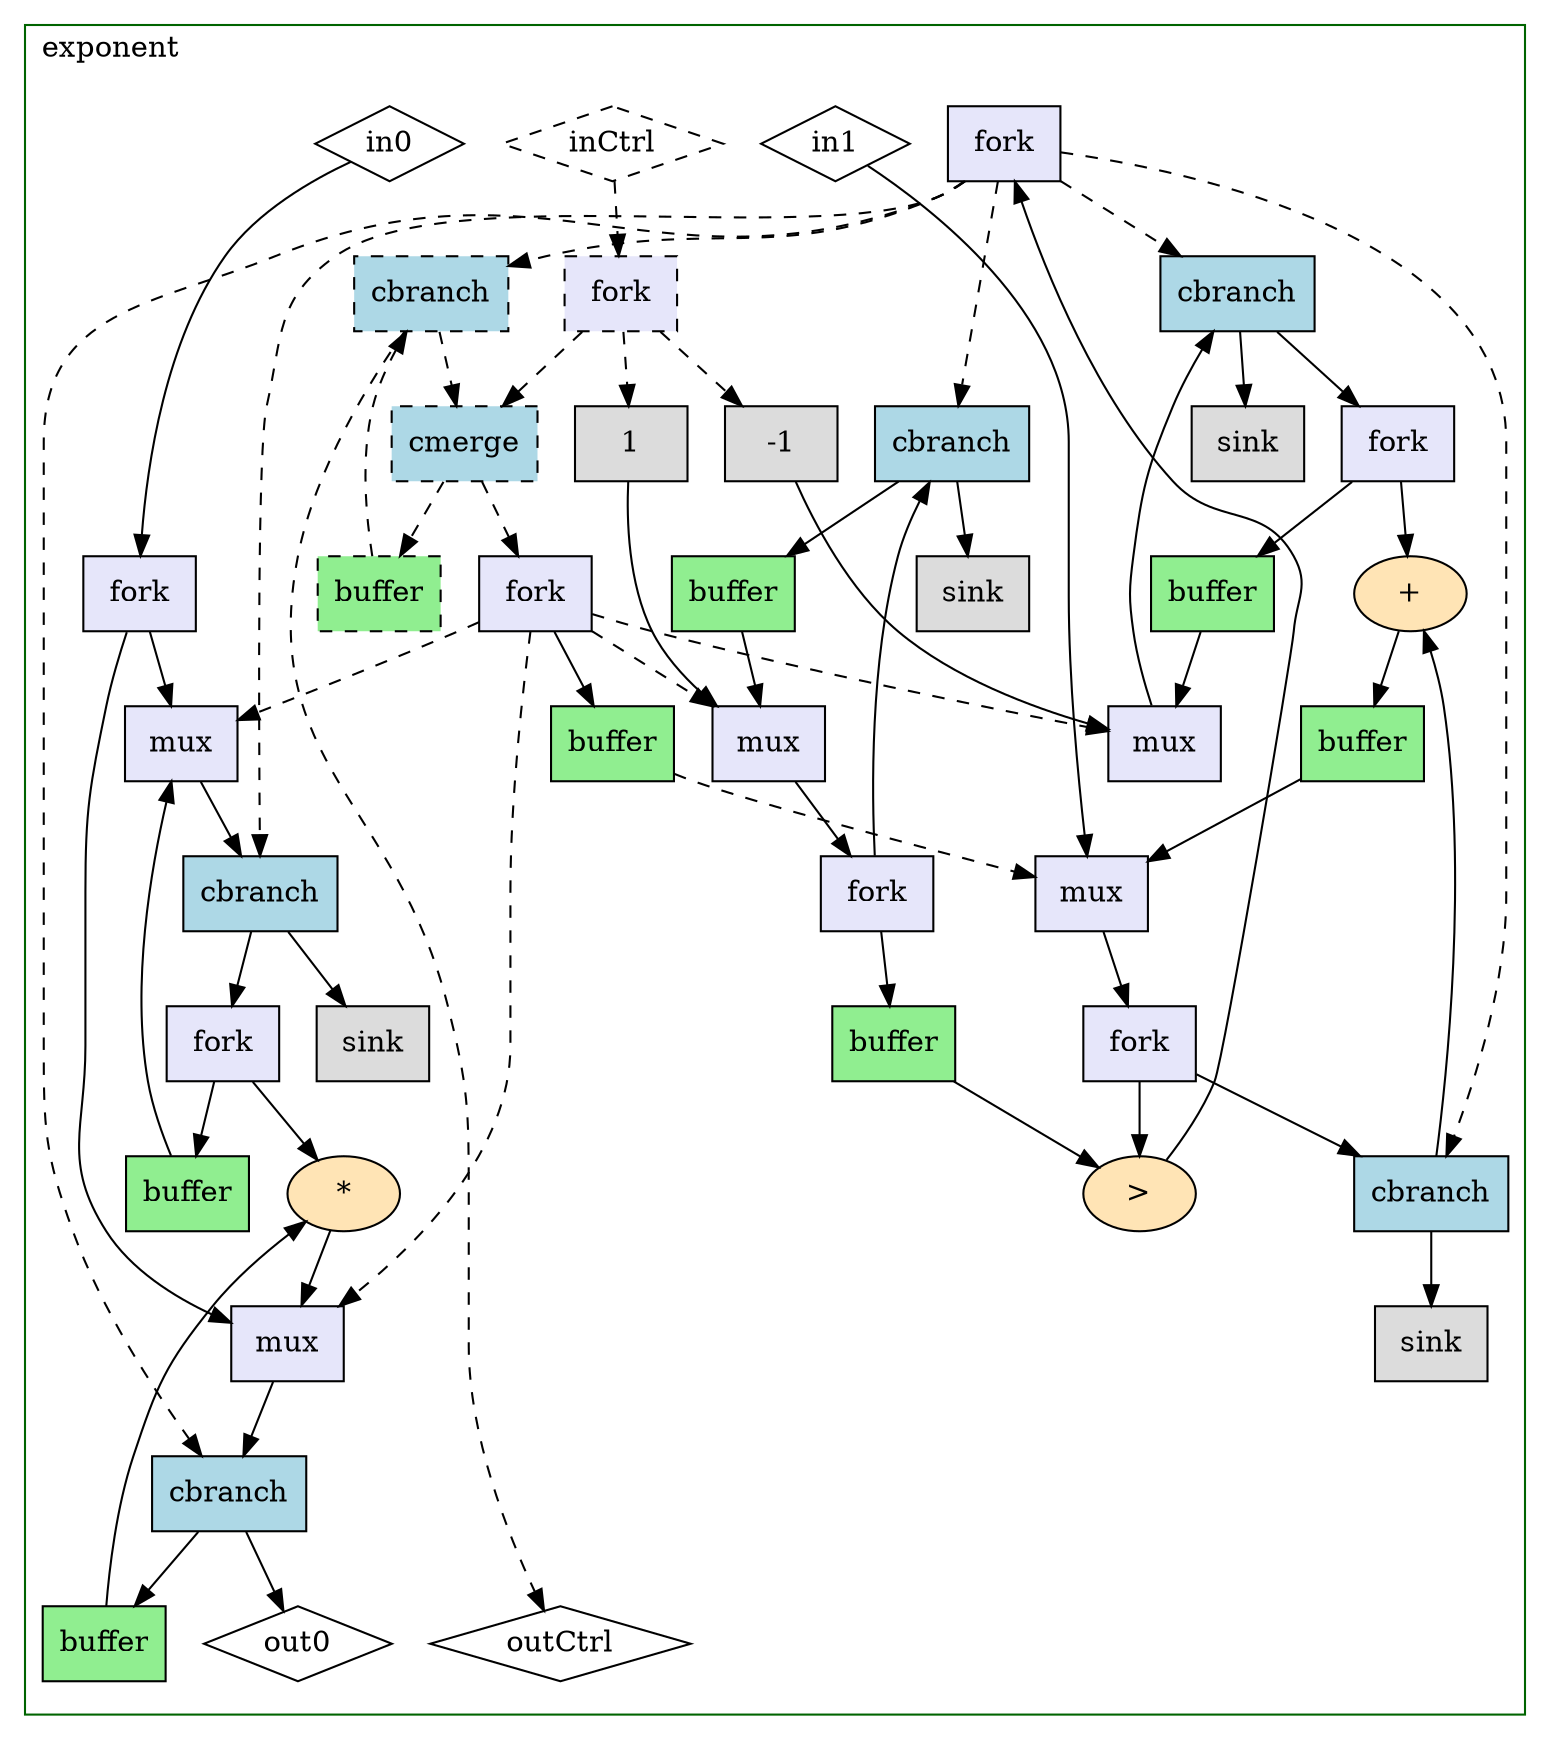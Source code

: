 Digraph G {
  splines=spline;
  // Subgraph for instance of exponent
  subgraph "cluster_TOP.exponent" {
    label = "exponent"
    labeljust="l"
    node [shape=box style=filled fillcolor="white"]
    color = "darkgreen"
    // Function argument nodes
    subgraph "cluster_TOP.exponent_args" {
      label=""
      peripheries=0
      "TOP.exponent.in0" [shape=diamond label="in0"]
      "TOP.exponent.in1" [shape=diamond label="in1"]
      "TOP.exponent.inCtrl" [shape=diamond, style=dashed label="inCtrl"]
    }
    // Function return nodes
    subgraph "cluster_TOP.exponent_res" {
      label=""
      peripheries=0
      "TOP.exponent.out0" [shape=diamond label="out0"]
      "TOP.exponent.outCtrl" [shape=diamond label="outCtrl"]
    }
    // Function operation nodes
    "TOP.exponent.handshake_fork0" [fillcolor = lavender, shape=box, label="fork", style="filled"]
    "TOP.exponent.handshake_fork1" [fillcolor = lavender, shape=box, label="fork", style="filled, dashed"]
    "TOP.exponent.handshake_constant0" [fillcolor = gainsboro, shape=box, label="-1", style="filled"]
    "TOP.exponent.handshake_constant1" [fillcolor = gainsboro, shape=box, label="1", style="filled"]
    "TOP.exponent.handshake_mux0" [fillcolor = lavender, shape=box, label="mux", style="filled"]
    "TOP.exponent.handshake_fork2" [fillcolor = lavender, shape=box, label="fork", style="filled"]
    "TOP.exponent.handshake_buffer0" [fillcolor = lightgreen, shape=box, label="buffer", style="filled"]
    "TOP.exponent.handshake_mux1" [fillcolor = lavender, shape=box, label="mux", style="filled"]
    "TOP.exponent.handshake_mux2" [fillcolor = lavender, shape=box, label="mux", style="filled"]
    "TOP.exponent.handshake_control_merge0" [fillcolor = lightblue, shape=box, label="cmerge", style="filled, dashed"]
    "TOP.exponent.handshake_buffer1" [fillcolor = lightgreen, shape=box, label="buffer", style="filled, dashed"]
    "TOP.exponent.handshake_fork3" [fillcolor = lavender, shape=box, label="fork", style="filled"]
    "TOP.exponent.handshake_buffer2" [fillcolor = lightgreen, shape=box, label="buffer", style="filled"]
    "TOP.exponent.handshake_mux3" [fillcolor = lavender, shape=box, label="mux", style="filled"]
    "TOP.exponent.handshake_mux4" [fillcolor = lavender, shape=box, label="mux", style="filled"]
    "TOP.exponent.handshake_fork4" [fillcolor = lavender, shape=box, label="fork", style="filled"]
    "TOP.exponent.arith_cmpi0" [fillcolor = moccasin, shape=oval, label=">", style="filled"]
    "TOP.exponent.handshake_fork5" [fillcolor = lavender, shape=box, label="fork", style="filled"]
    "TOP.exponent.handshake_cond_br0" [fillcolor = lightblue, shape=box, label="cbranch", style="filled"]
    "TOP.exponent.handshake_buffer3" [fillcolor = lightgreen, shape=box, label="buffer", style="filled"]
    "TOP.exponent.handshake_sink0" [fillcolor = gainsboro, shape=box, label="sink", style="filled"]
    "TOP.exponent.handshake_cond_br1" [fillcolor = lightblue, shape=box, label="cbranch", style="filled"]
    "TOP.exponent.handshake_sink1" [fillcolor = gainsboro, shape=box, label="sink", style="filled"]
    "TOP.exponent.handshake_cond_br2" [fillcolor = lightblue, shape=box, label="cbranch", style="filled"]
    "TOP.exponent.handshake_sink2" [fillcolor = gainsboro, shape=box, label="sink", style="filled"]
    "TOP.exponent.handshake_cond_br3" [fillcolor = lightblue, shape=box, label="cbranch", style="filled, dashed"]
    "TOP.exponent.handshake_cond_br4" [fillcolor = lightblue, shape=box, label="cbranch", style="filled"]
    "TOP.exponent.handshake_buffer4" [fillcolor = lightgreen, shape=box, label="buffer", style="filled"]
    "TOP.exponent.handshake_cond_br5" [fillcolor = lightblue, shape=box, label="cbranch", style="filled"]
    "TOP.exponent.handshake_sink3" [fillcolor = gainsboro, shape=box, label="sink", style="filled"]
    "TOP.exponent.handshake_fork6" [fillcolor = lavender, shape=box, label="fork", style="filled"]
    "TOP.exponent.handshake_buffer5" [fillcolor = lightgreen, shape=box, label="buffer", style="filled"]
    "TOP.exponent.handshake_fork7" [fillcolor = lavender, shape=box, label="fork", style="filled"]
    "TOP.exponent.handshake_buffer6" [fillcolor = lightgreen, shape=box, label="buffer", style="filled"]
    "TOP.exponent.arith_muli0" [fillcolor = moccasin, shape=oval, label="*", style="filled"]
    "TOP.exponent.arith_addi0" [fillcolor = moccasin, shape=oval, label="+", style="filled"]
    "TOP.exponent.handshake_buffer7" [fillcolor = lightgreen, shape=box, label="buffer", style="filled"]
    // Operation result edges
    "TOP.exponent.handshake_fork0" -> "TOP.exponent.handshake_mux1" //  output="out0" input="in1"
    "TOP.exponent.handshake_fork0" -> "TOP.exponent.handshake_mux3" //  output="out1" input="in1"
    "TOP.exponent.handshake_fork1" -> "TOP.exponent.handshake_constant1" [style="dashed"] //  output="out0" input="ctrl"
    "TOP.exponent.handshake_fork1" -> "TOP.exponent.handshake_constant0" [style="dashed"] //  output="out1" input="ctrl"
    "TOP.exponent.handshake_fork1" -> "TOP.exponent.handshake_control_merge0" [style="dashed"] //  output="out2" input="in1"
    "TOP.exponent.handshake_constant0" -> "TOP.exponent.handshake_mux2" //  output="out0" input="in1"
    "TOP.exponent.handshake_constant1" -> "TOP.exponent.handshake_mux0" //  output="out0" input="in1"
    "TOP.exponent.handshake_mux0" -> "TOP.exponent.handshake_fork2" //  output="out0" input="in0"
    "TOP.exponent.handshake_fork2" -> "TOP.exponent.handshake_cond_br0" //  output="out0" input="data"
    "TOP.exponent.handshake_fork2" -> "TOP.exponent.handshake_buffer0" //  output="out1" input="in0"
    "TOP.exponent.handshake_buffer0" -> "TOP.exponent.arith_cmpi0" //  output="out0" input="in1"
    "TOP.exponent.handshake_mux1" -> "TOP.exponent.handshake_cond_br1" //  output="out0" input="data"
    "TOP.exponent.handshake_mux2" -> "TOP.exponent.handshake_cond_br2" //  output="out0" input="data"
    "TOP.exponent.handshake_control_merge0" -> "TOP.exponent.handshake_buffer1" [style="dashed"] //  output="dataOut" input="in0"
    "TOP.exponent.handshake_control_merge0" -> "TOP.exponent.handshake_fork3" [style="dashed"] //  output="index" input="in0"
    "TOP.exponent.handshake_buffer1" -> "TOP.exponent.handshake_cond_br3" [style="dashed"] //  output="out0" input="data"
    "TOP.exponent.handshake_fork3" -> "TOP.exponent.handshake_buffer2" //  output="out0" input="in0"
    "TOP.exponent.handshake_fork3" -> "TOP.exponent.handshake_mux3" [style="dashed"] //  output="out1" input="select"
    "TOP.exponent.handshake_fork3" -> "TOP.exponent.handshake_mux2" [style="dashed"] //  output="out2" input="select"
    "TOP.exponent.handshake_fork3" -> "TOP.exponent.handshake_mux1" [style="dashed"] //  output="out3" input="select"
    "TOP.exponent.handshake_fork3" -> "TOP.exponent.handshake_mux0" [style="dashed"] //  output="out4" input="select"
    "TOP.exponent.handshake_buffer2" -> "TOP.exponent.handshake_mux4" [style="dashed"] //  output="out0" input="select"
    "TOP.exponent.handshake_mux3" -> "TOP.exponent.handshake_cond_br4" //  output="out0" input="data"
    "TOP.exponent.handshake_mux4" -> "TOP.exponent.handshake_fork4" //  output="out0" input="in0"
    "TOP.exponent.handshake_fork4" -> "TOP.exponent.handshake_cond_br5" //  output="out0" input="data"
    "TOP.exponent.handshake_fork4" -> "TOP.exponent.arith_cmpi0" //  output="out1" input="in0"
    "TOP.exponent.arith_cmpi0" -> "TOP.exponent.handshake_fork5" //  output="out0" input="in0"
    "TOP.exponent.handshake_fork5" -> "TOP.exponent.handshake_cond_br5" [style="dashed"] //  output="out0" input="cond"
    "TOP.exponent.handshake_fork5" -> "TOP.exponent.handshake_cond_br4" [style="dashed"] //  output="out1" input="cond"
    "TOP.exponent.handshake_fork5" -> "TOP.exponent.handshake_cond_br3" [style="dashed"] //  output="out2" input="cond"
    "TOP.exponent.handshake_fork5" -> "TOP.exponent.handshake_cond_br2" [style="dashed"] //  output="out3" input="cond"
    "TOP.exponent.handshake_fork5" -> "TOP.exponent.handshake_cond_br1" [style="dashed"] //  output="out4" input="cond"
    "TOP.exponent.handshake_fork5" -> "TOP.exponent.handshake_cond_br0" [style="dashed"] //  output="out5" input="cond"
    "TOP.exponent.handshake_cond_br0" -> "TOP.exponent.handshake_buffer3" //  output="outTrue" input="in0"
    "TOP.exponent.handshake_cond_br0" -> "TOP.exponent.handshake_sink0" //  output="outFalse" input="in0"
    "TOP.exponent.handshake_buffer3" -> "TOP.exponent.handshake_mux0" //  output="out0" input="in0"
    "TOP.exponent.handshake_cond_br1" -> "TOP.exponent.handshake_fork6" //  output="outTrue" input="in0"
    "TOP.exponent.handshake_cond_br1" -> "TOP.exponent.handshake_sink1" //  output="outFalse" input="in0"
    "TOP.exponent.handshake_cond_br2" -> "TOP.exponent.handshake_fork7" //  output="outTrue" input="in0"
    "TOP.exponent.handshake_cond_br2" -> "TOP.exponent.handshake_sink2" //  output="outFalse" input="in0"
    "TOP.exponent.handshake_cond_br3" -> "TOP.exponent.handshake_control_merge0" [style="dashed"] //  output="outTrue" input="in0"
    "TOP.exponent.handshake_cond_br3" -> "TOP.exponent.outCtrl" [style="dashed"] //  output="outFalse" input="in1"
    "TOP.exponent.handshake_cond_br4" -> "TOP.exponent.handshake_buffer4" //  output="outTrue" input="in0"
    "TOP.exponent.handshake_cond_br4" -> "TOP.exponent.out0" //  output="outFalse" input="in0"
    "TOP.exponent.handshake_buffer4" -> "TOP.exponent.arith_muli0" //  output="out0" input="in0"
    "TOP.exponent.handshake_cond_br5" -> "TOP.exponent.arith_addi0" //  output="outTrue" input="in0"
    "TOP.exponent.handshake_cond_br5" -> "TOP.exponent.handshake_sink3" //  output="outFalse" input="in0"
    "TOP.exponent.handshake_fork6" -> "TOP.exponent.handshake_buffer5" //  output="out0" input="in0"
    "TOP.exponent.handshake_fork6" -> "TOP.exponent.arith_muli0" //  output="out1" input="in1"
    "TOP.exponent.handshake_buffer5" -> "TOP.exponent.handshake_mux1" //  output="out0" input="in0"
    "TOP.exponent.handshake_fork7" -> "TOP.exponent.handshake_buffer6" //  output="out0" input="in0"
    "TOP.exponent.handshake_fork7" -> "TOP.exponent.arith_addi0" //  output="out1" input="in1"
    "TOP.exponent.handshake_buffer6" -> "TOP.exponent.handshake_mux2" //  output="out0" input="in0"
    "TOP.exponent.arith_muli0" -> "TOP.exponent.handshake_mux3" //  output="out0" input="in0"
    "TOP.exponent.arith_addi0" -> "TOP.exponent.handshake_buffer7" //  output="out0" input="in0"
    "TOP.exponent.handshake_buffer7" -> "TOP.exponent.handshake_mux4" //  output="out0" input="in0"
    }
    // Function argument edges
    "TOP.exponent.in0" [shape=diamond]
    "TOP.exponent.in0" -> "TOP.exponent.handshake_fork0" //  input="in0"
    "TOP.exponent.in1" [shape=diamond]
    "TOP.exponent.in1" -> "TOP.exponent.handshake_mux4" //  input="in1"
    "TOP.exponent.inCtrl" [shape=diamond, style=dashed]
    "TOP.exponent.inCtrl" -> "TOP.exponent.handshake_fork1" [style="dashed"] //  input="in0"
}
